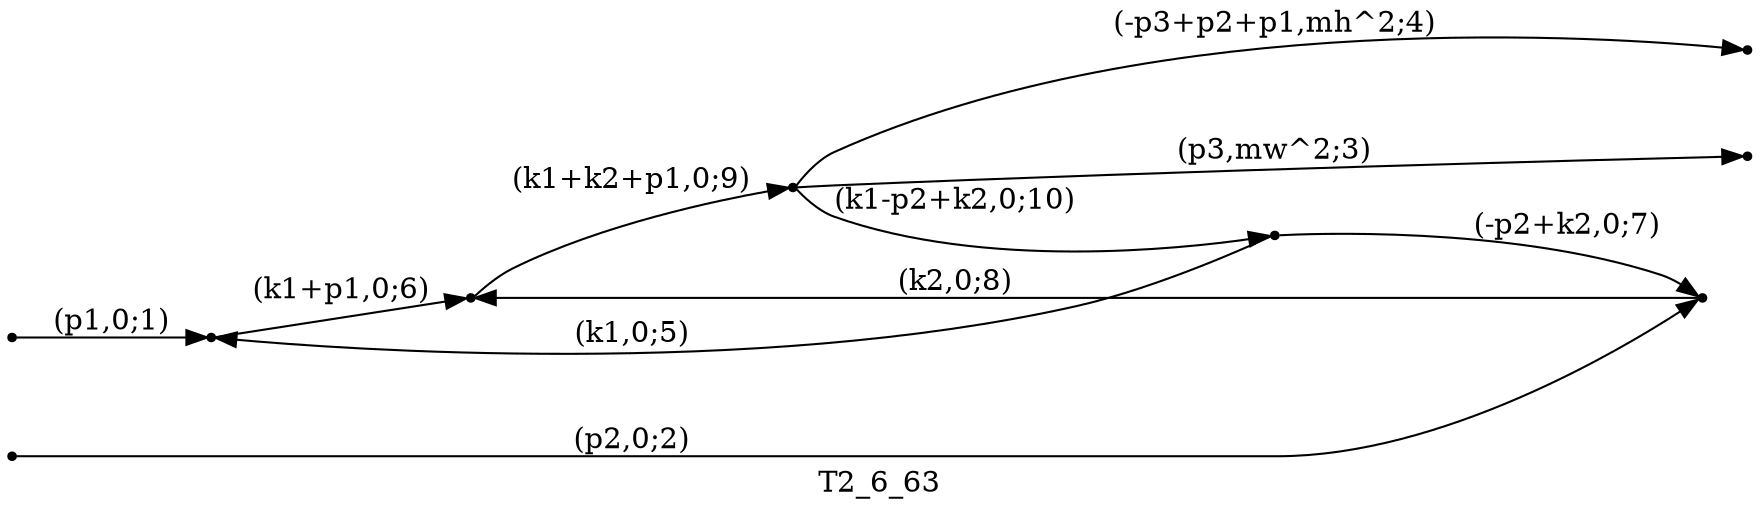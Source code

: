 digraph T2_6_63 {
  label="T2_6_63";
  rankdir="LR";
  subgraph edges {
    -1 -> 2 [label="(p1,0;1)"];
    -2 -> 3 [label="(p2,0;2)"];
    5 -> -3 [label="(p3,mw^2;3)"];
    5 -> -4 [label="(-p3+p2+p1,mh^2;4)"];
    4 -> 2 [label="(k1,0;5)"];
    2 -> 1 [label="(k1+p1,0;6)"];
    4 -> 3 [label="(-p2+k2,0;7)"];
    3 -> 1 [label="(k2,0;8)"];
    1 -> 5 [label="(k1+k2+p1,0;9)"];
    5 -> 4 [label="(k1-p2+k2,0;10)"];
  }
  subgraph incoming { rank="source"; -1; -2; }
  subgraph outgoing { rank="sink"; -3; -4; }
-4 [shape=point];
-3 [shape=point];
-2 [shape=point];
-1 [shape=point];
1 [shape=point];
2 [shape=point];
3 [shape=point];
4 [shape=point];
5 [shape=point];
}

